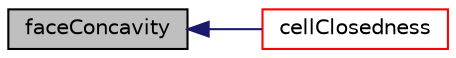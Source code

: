 digraph "faceConcavity"
{
  bgcolor="transparent";
  edge [fontname="Helvetica",fontsize="10",labelfontname="Helvetica",labelfontsize="10"];
  node [fontname="Helvetica",fontsize="10",shape=record];
  rankdir="LR";
  Node1 [label="faceConcavity",height=0.2,width=0.4,color="black", fillcolor="grey75", style="filled", fontcolor="black"];
  Node1 -> Node2 [dir="back",color="midnightblue",fontsize="10",style="solid",fontname="Helvetica"];
  Node2 [label="cellClosedness",height=0.2,width=0.4,color="red",URL="$a02010.html#a14b7d320d846c69e1e404e9937f5d63c",tooltip="Generate cell openness and cell ascpect ratio field. "];
}
